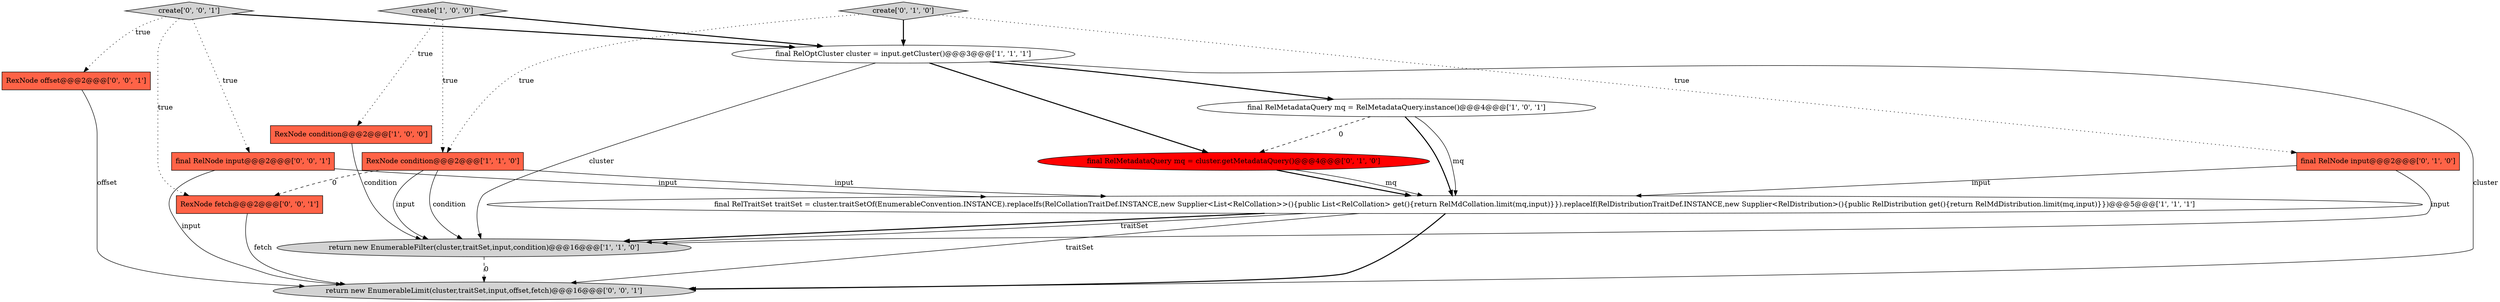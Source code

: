 digraph {
10 [style = filled, label = "RexNode offset@@@2@@@['0', '0', '1']", fillcolor = tomato, shape = box image = "AAA0AAABBB3BBB"];
4 [style = filled, label = "RexNode condition@@@2@@@['1', '1', '0']", fillcolor = tomato, shape = box image = "AAA0AAABBB1BBB"];
1 [style = filled, label = "final RelMetadataQuery mq = RelMetadataQuery.instance()@@@4@@@['1', '0', '1']", fillcolor = white, shape = ellipse image = "AAA0AAABBB1BBB"];
6 [style = filled, label = "create['1', '0', '0']", fillcolor = lightgray, shape = diamond image = "AAA0AAABBB1BBB"];
5 [style = filled, label = "final RelTraitSet traitSet = cluster.traitSetOf(EnumerableConvention.INSTANCE).replaceIfs(RelCollationTraitDef.INSTANCE,new Supplier<List<RelCollation>>(){public List<RelCollation> get(){return RelMdCollation.limit(mq,input)}}).replaceIf(RelDistributionTraitDef.INSTANCE,new Supplier<RelDistribution>(){public RelDistribution get(){return RelMdDistribution.limit(mq,input)}})@@@5@@@['1', '1', '1']", fillcolor = white, shape = ellipse image = "AAA0AAABBB1BBB"];
9 [style = filled, label = "final RelNode input@@@2@@@['0', '1', '0']", fillcolor = tomato, shape = box image = "AAA0AAABBB2BBB"];
2 [style = filled, label = "final RelOptCluster cluster = input.getCluster()@@@3@@@['1', '1', '1']", fillcolor = white, shape = ellipse image = "AAA0AAABBB1BBB"];
13 [style = filled, label = "RexNode fetch@@@2@@@['0', '0', '1']", fillcolor = tomato, shape = box image = "AAA0AAABBB3BBB"];
7 [style = filled, label = "final RelMetadataQuery mq = cluster.getMetadataQuery()@@@4@@@['0', '1', '0']", fillcolor = red, shape = ellipse image = "AAA1AAABBB2BBB"];
14 [style = filled, label = "return new EnumerableLimit(cluster,traitSet,input,offset,fetch)@@@16@@@['0', '0', '1']", fillcolor = lightgray, shape = ellipse image = "AAA0AAABBB3BBB"];
8 [style = filled, label = "create['0', '1', '0']", fillcolor = lightgray, shape = diamond image = "AAA0AAABBB2BBB"];
12 [style = filled, label = "final RelNode input@@@2@@@['0', '0', '1']", fillcolor = tomato, shape = box image = "AAA0AAABBB3BBB"];
11 [style = filled, label = "create['0', '0', '1']", fillcolor = lightgray, shape = diamond image = "AAA0AAABBB3BBB"];
3 [style = filled, label = "return new EnumerableFilter(cluster,traitSet,input,condition)@@@16@@@['1', '1', '0']", fillcolor = lightgray, shape = ellipse image = "AAA0AAABBB1BBB"];
0 [style = filled, label = "RexNode condition@@@2@@@['1', '0', '0']", fillcolor = tomato, shape = box image = "AAA0AAABBB1BBB"];
1->5 [style = bold, label=""];
5->3 [style = bold, label=""];
13->14 [style = solid, label="fetch"];
0->3 [style = solid, label="condition"];
12->14 [style = solid, label="input"];
4->3 [style = solid, label="input"];
2->1 [style = bold, label=""];
11->10 [style = dotted, label="true"];
11->12 [style = dotted, label="true"];
9->3 [style = solid, label="input"];
11->13 [style = dotted, label="true"];
5->14 [style = bold, label=""];
9->5 [style = solid, label="input"];
8->4 [style = dotted, label="true"];
11->2 [style = bold, label=""];
10->14 [style = solid, label="offset"];
6->2 [style = bold, label=""];
7->5 [style = bold, label=""];
6->4 [style = dotted, label="true"];
12->5 [style = solid, label="input"];
8->2 [style = bold, label=""];
2->3 [style = solid, label="cluster"];
1->5 [style = solid, label="mq"];
5->3 [style = solid, label="traitSet"];
2->7 [style = bold, label=""];
6->0 [style = dotted, label="true"];
4->3 [style = solid, label="condition"];
8->9 [style = dotted, label="true"];
1->7 [style = dashed, label="0"];
7->5 [style = solid, label="mq"];
4->13 [style = dashed, label="0"];
3->14 [style = dashed, label="0"];
5->14 [style = solid, label="traitSet"];
2->14 [style = solid, label="cluster"];
4->5 [style = solid, label="input"];
}
